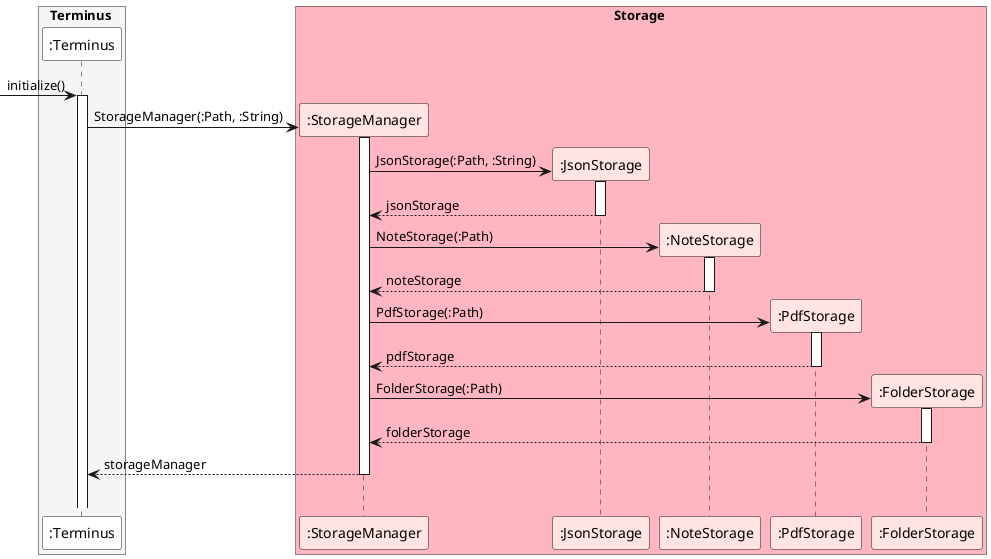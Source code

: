 @startuml
'https://plantuml.com/sequence-diagram

box Terminus #whitesmoke
participant ":Terminus" as Terminus #white
endbox

box Storage #lightpink
participant ":StorageManager" as StorageManager #mistyrose
participant ":JsonStorage" as JsonStorage #mistyrose
participant ":NoteStorage" as NoteStorage #mistyrose
participant ":PdfStorage" as PdfStorage #mistyrose
participant ":FolderStorage" as FolderStorage #mistyrose
endbox

-> Terminus : initialize()
activate Terminus

create StorageManager
  Terminus -> StorageManager : StorageManager(:Path, :String)
  activate StorageManager
    create JsonStorage
      StorageManager -> JsonStorage : JsonStorage(:Path, :String)
      activate JsonStorage
    return jsonStorage
    create NoteStorage
      StorageManager -> NoteStorage : NoteStorage(:Path)
      activate NoteStorage
    return noteStorage
    create PdfStorage
      StorageManager -> PdfStorage : PdfStorage(:Path)
      activate PdfStorage
    return pdfStorage
    create FolderStorage
      StorageManager -> FolderStorage : FolderStorage(:Path)
      activate FolderStorage
    return folderStorage
  return storageManager
|||

@enduml